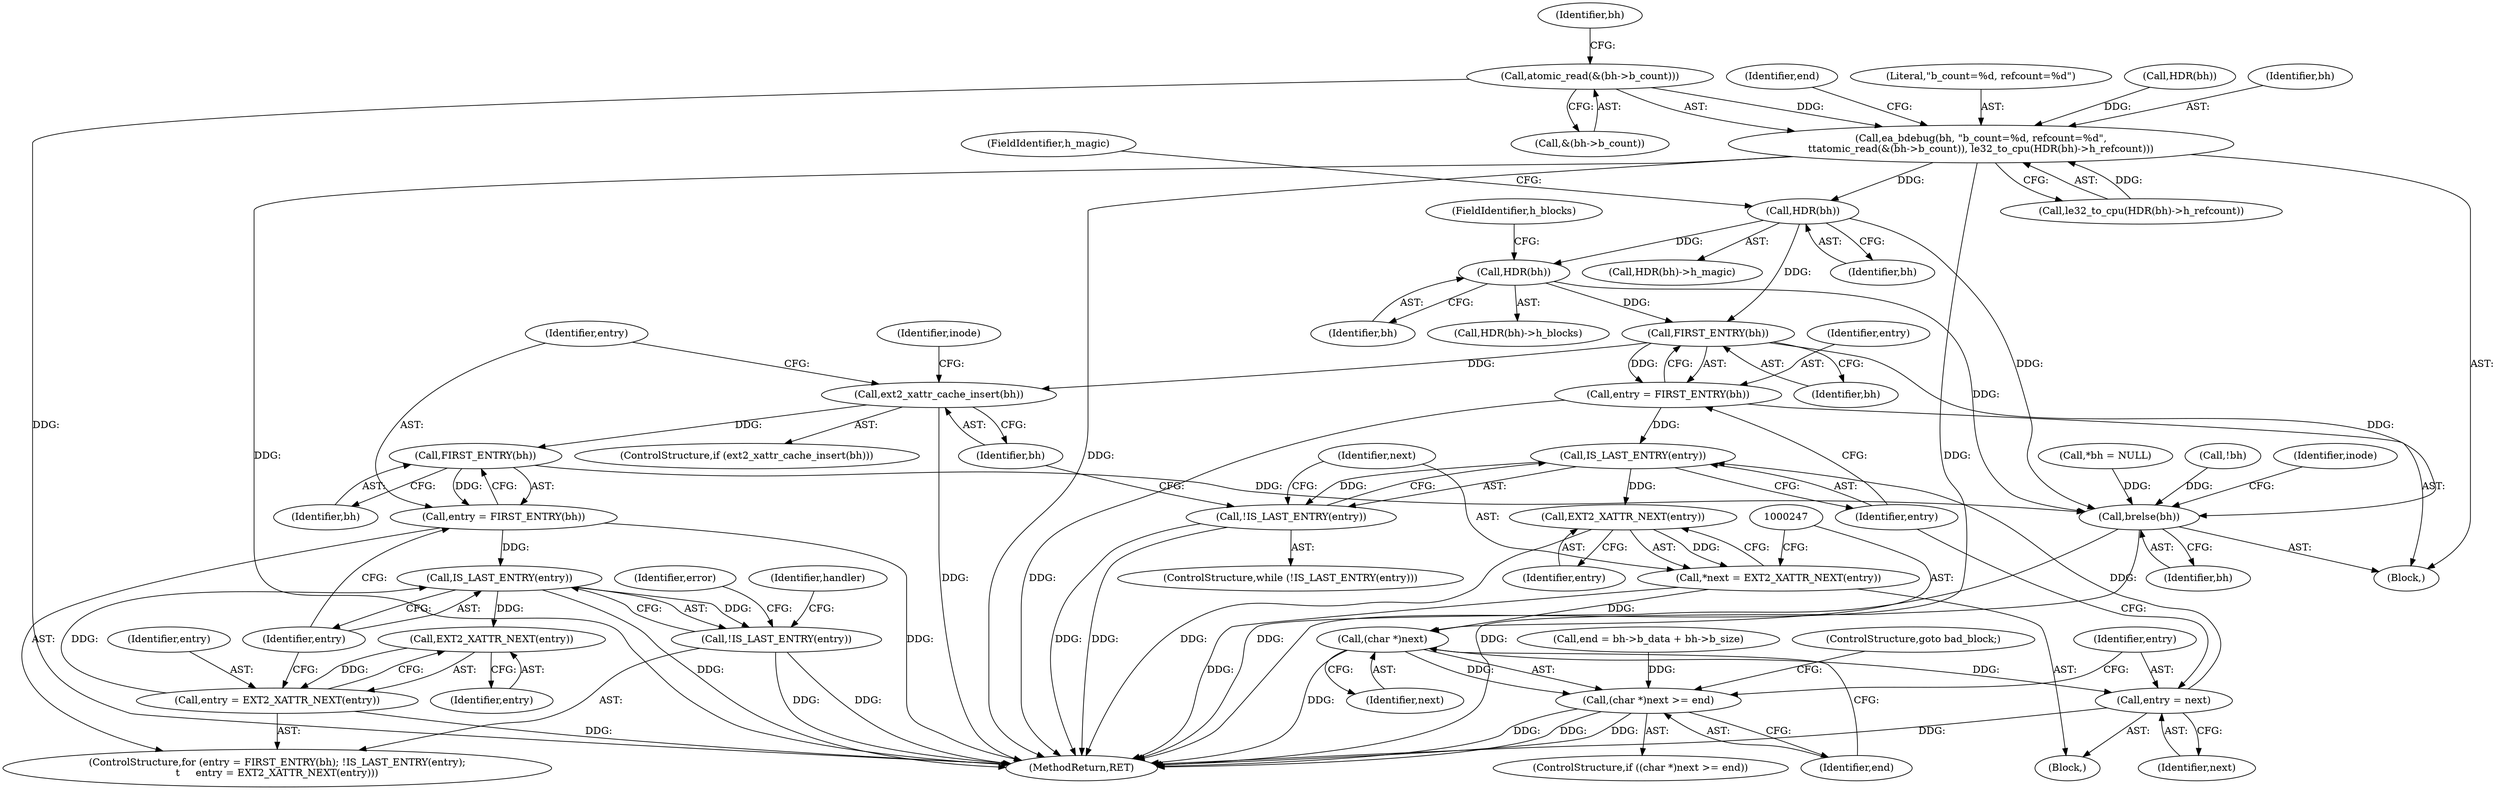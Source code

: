 digraph "0_linux_be0726d33cb8f411945884664924bed3cb8c70ee_8@API" {
"1000175" [label="(Call,atomic_read(&(bh->b_count)))"];
"1000172" [label="(Call,ea_bdebug(bh, \"b_count=%d, refcount=%d\",\n\t\tatomic_read(&(bh->b_count)), le32_to_cpu(HDR(bh)->h_refcount)))"];
"1000198" [label="(Call,HDR(bh))"];
"1000205" [label="(Call,HDR(bh))"];
"1000232" [label="(Call,FIRST_ENTRY(bh))"];
"1000230" [label="(Call,entry = FIRST_ENTRY(bh))"];
"1000236" [label="(Call,IS_LAST_ENTRY(entry))"];
"1000235" [label="(Call,!IS_LAST_ENTRY(entry))"];
"1000242" [label="(Call,EXT2_XATTR_NEXT(entry))"];
"1000240" [label="(Call,*next = EXT2_XATTR_NEXT(entry))"];
"1000246" [label="(Call,(char *)next)"];
"1000245" [label="(Call,(char *)next >= end)"];
"1000251" [label="(Call,entry = next)"];
"1000255" [label="(Call,ext2_xattr_cache_insert(bh))"];
"1000263" [label="(Call,FIRST_ENTRY(bh))"];
"1000261" [label="(Call,entry = FIRST_ENTRY(bh))"];
"1000266" [label="(Call,IS_LAST_ENTRY(entry))"];
"1000265" [label="(Call,!IS_LAST_ENTRY(entry))"];
"1000270" [label="(Call,EXT2_XATTR_NEXT(entry))"];
"1000268" [label="(Call,entry = EXT2_XATTR_NEXT(entry))"];
"1000356" [label="(Call,brelse(bh))"];
"1000241" [label="(Identifier,next)"];
"1000206" [label="(Identifier,bh)"];
"1000204" [label="(Call,HDR(bh)->h_blocks)"];
"1000236" [label="(Call,IS_LAST_ENTRY(entry))"];
"1000185" [label="(Call,end = bh->b_data + bh->b_size)"];
"1000230" [label="(Call,entry = FIRST_ENTRY(bh))"];
"1000233" [label="(Identifier,bh)"];
"1000107" [label="(Block,)"];
"1000172" [label="(Call,ea_bdebug(bh, \"b_count=%d, refcount=%d\",\n\t\tatomic_read(&(bh->b_count)), le32_to_cpu(HDR(bh)->h_refcount)))"];
"1000183" [label="(Identifier,bh)"];
"1000255" [label="(Call,ext2_xattr_cache_insert(bh))"];
"1000114" [label="(Call,*bh = NULL)"];
"1000231" [label="(Identifier,entry)"];
"1000232" [label="(Call,FIRST_ENTRY(bh))"];
"1000270" [label="(Call,EXT2_XATTR_NEXT(entry))"];
"1000234" [label="(ControlStructure,while (!IS_LAST_ENTRY(entry)))"];
"1000268" [label="(Call,entry = EXT2_XATTR_NEXT(entry))"];
"1000180" [label="(Call,le32_to_cpu(HDR(bh)->h_refcount))"];
"1000251" [label="(Call,entry = next)"];
"1000245" [label="(Call,(char *)next >= end)"];
"1000265" [label="(Call,!IS_LAST_ENTRY(entry))"];
"1000248" [label="(Identifier,next)"];
"1000266" [label="(Call,IS_LAST_ENTRY(entry))"];
"1000357" [label="(Identifier,bh)"];
"1000235" [label="(Call,!IS_LAST_ENTRY(entry))"];
"1000242" [label="(Call,EXT2_XATTR_NEXT(entry))"];
"1000175" [label="(Call,atomic_read(&(bh->b_count)))"];
"1000351" [label="(Identifier,error)"];
"1000198" [label="(Call,HDR(bh))"];
"1000176" [label="(Call,&(bh->b_count))"];
"1000238" [label="(Block,)"];
"1000271" [label="(Identifier,entry)"];
"1000356" [label="(Call,brelse(bh))"];
"1000263" [label="(Call,FIRST_ENTRY(bh))"];
"1000199" [label="(Identifier,bh)"];
"1000260" [label="(ControlStructure,for (entry = FIRST_ENTRY(bh); !IS_LAST_ENTRY(entry);\n\t     entry = EXT2_XATTR_NEXT(entry)))"];
"1000205" [label="(Call,HDR(bh))"];
"1000200" [label="(FieldIdentifier,h_magic)"];
"1000261" [label="(Call,entry = FIRST_ENTRY(bh))"];
"1000174" [label="(Literal,\"b_count=%d, refcount=%d\")"];
"1000253" [label="(Identifier,next)"];
"1000269" [label="(Identifier,entry)"];
"1000169" [label="(Call,!bh)"];
"1000197" [label="(Call,HDR(bh)->h_magic)"];
"1000249" [label="(Identifier,end)"];
"1000237" [label="(Identifier,entry)"];
"1000262" [label="(Identifier,entry)"];
"1000264" [label="(Identifier,bh)"];
"1000256" [label="(Identifier,bh)"];
"1000244" [label="(ControlStructure,if ((char *)next >= end))"];
"1000267" [label="(Identifier,entry)"];
"1000275" [label="(Identifier,handler)"];
"1000362" [label="(Identifier,inode)"];
"1000252" [label="(Identifier,entry)"];
"1000182" [label="(Call,HDR(bh))"];
"1000250" [label="(ControlStructure,goto bad_block;)"];
"1000246" [label="(Call,(char *)next)"];
"1000243" [label="(Identifier,entry)"];
"1000366" [label="(MethodReturn,RET)"];
"1000254" [label="(ControlStructure,if (ext2_xattr_cache_insert(bh)))"];
"1000240" [label="(Call,*next = EXT2_XATTR_NEXT(entry))"];
"1000173" [label="(Identifier,bh)"];
"1000186" [label="(Identifier,end)"];
"1000207" [label="(FieldIdentifier,h_blocks)"];
"1000258" [label="(Identifier,inode)"];
"1000175" -> "1000172"  [label="AST: "];
"1000175" -> "1000176"  [label="CFG: "];
"1000176" -> "1000175"  [label="AST: "];
"1000183" -> "1000175"  [label="CFG: "];
"1000175" -> "1000366"  [label="DDG: "];
"1000175" -> "1000172"  [label="DDG: "];
"1000172" -> "1000107"  [label="AST: "];
"1000172" -> "1000180"  [label="CFG: "];
"1000173" -> "1000172"  [label="AST: "];
"1000174" -> "1000172"  [label="AST: "];
"1000180" -> "1000172"  [label="AST: "];
"1000186" -> "1000172"  [label="CFG: "];
"1000172" -> "1000366"  [label="DDG: "];
"1000172" -> "1000366"  [label="DDG: "];
"1000172" -> "1000366"  [label="DDG: "];
"1000182" -> "1000172"  [label="DDG: "];
"1000180" -> "1000172"  [label="DDG: "];
"1000172" -> "1000198"  [label="DDG: "];
"1000198" -> "1000197"  [label="AST: "];
"1000198" -> "1000199"  [label="CFG: "];
"1000199" -> "1000198"  [label="AST: "];
"1000200" -> "1000198"  [label="CFG: "];
"1000198" -> "1000205"  [label="DDG: "];
"1000198" -> "1000232"  [label="DDG: "];
"1000198" -> "1000356"  [label="DDG: "];
"1000205" -> "1000204"  [label="AST: "];
"1000205" -> "1000206"  [label="CFG: "];
"1000206" -> "1000205"  [label="AST: "];
"1000207" -> "1000205"  [label="CFG: "];
"1000205" -> "1000232"  [label="DDG: "];
"1000205" -> "1000356"  [label="DDG: "];
"1000232" -> "1000230"  [label="AST: "];
"1000232" -> "1000233"  [label="CFG: "];
"1000233" -> "1000232"  [label="AST: "];
"1000230" -> "1000232"  [label="CFG: "];
"1000232" -> "1000230"  [label="DDG: "];
"1000232" -> "1000255"  [label="DDG: "];
"1000232" -> "1000356"  [label="DDG: "];
"1000230" -> "1000107"  [label="AST: "];
"1000231" -> "1000230"  [label="AST: "];
"1000237" -> "1000230"  [label="CFG: "];
"1000230" -> "1000366"  [label="DDG: "];
"1000230" -> "1000236"  [label="DDG: "];
"1000236" -> "1000235"  [label="AST: "];
"1000236" -> "1000237"  [label="CFG: "];
"1000237" -> "1000236"  [label="AST: "];
"1000235" -> "1000236"  [label="CFG: "];
"1000236" -> "1000235"  [label="DDG: "];
"1000251" -> "1000236"  [label="DDG: "];
"1000236" -> "1000242"  [label="DDG: "];
"1000235" -> "1000234"  [label="AST: "];
"1000241" -> "1000235"  [label="CFG: "];
"1000256" -> "1000235"  [label="CFG: "];
"1000235" -> "1000366"  [label="DDG: "];
"1000235" -> "1000366"  [label="DDG: "];
"1000242" -> "1000240"  [label="AST: "];
"1000242" -> "1000243"  [label="CFG: "];
"1000243" -> "1000242"  [label="AST: "];
"1000240" -> "1000242"  [label="CFG: "];
"1000242" -> "1000366"  [label="DDG: "];
"1000242" -> "1000240"  [label="DDG: "];
"1000240" -> "1000238"  [label="AST: "];
"1000241" -> "1000240"  [label="AST: "];
"1000247" -> "1000240"  [label="CFG: "];
"1000240" -> "1000366"  [label="DDG: "];
"1000240" -> "1000246"  [label="DDG: "];
"1000246" -> "1000245"  [label="AST: "];
"1000246" -> "1000248"  [label="CFG: "];
"1000247" -> "1000246"  [label="AST: "];
"1000248" -> "1000246"  [label="AST: "];
"1000249" -> "1000246"  [label="CFG: "];
"1000246" -> "1000366"  [label="DDG: "];
"1000246" -> "1000245"  [label="DDG: "];
"1000246" -> "1000251"  [label="DDG: "];
"1000245" -> "1000244"  [label="AST: "];
"1000245" -> "1000249"  [label="CFG: "];
"1000249" -> "1000245"  [label="AST: "];
"1000250" -> "1000245"  [label="CFG: "];
"1000252" -> "1000245"  [label="CFG: "];
"1000245" -> "1000366"  [label="DDG: "];
"1000245" -> "1000366"  [label="DDG: "];
"1000245" -> "1000366"  [label="DDG: "];
"1000185" -> "1000245"  [label="DDG: "];
"1000251" -> "1000238"  [label="AST: "];
"1000251" -> "1000253"  [label="CFG: "];
"1000252" -> "1000251"  [label="AST: "];
"1000253" -> "1000251"  [label="AST: "];
"1000237" -> "1000251"  [label="CFG: "];
"1000251" -> "1000366"  [label="DDG: "];
"1000255" -> "1000254"  [label="AST: "];
"1000255" -> "1000256"  [label="CFG: "];
"1000256" -> "1000255"  [label="AST: "];
"1000258" -> "1000255"  [label="CFG: "];
"1000262" -> "1000255"  [label="CFG: "];
"1000255" -> "1000366"  [label="DDG: "];
"1000255" -> "1000263"  [label="DDG: "];
"1000263" -> "1000261"  [label="AST: "];
"1000263" -> "1000264"  [label="CFG: "];
"1000264" -> "1000263"  [label="AST: "];
"1000261" -> "1000263"  [label="CFG: "];
"1000263" -> "1000261"  [label="DDG: "];
"1000263" -> "1000356"  [label="DDG: "];
"1000261" -> "1000260"  [label="AST: "];
"1000262" -> "1000261"  [label="AST: "];
"1000267" -> "1000261"  [label="CFG: "];
"1000261" -> "1000366"  [label="DDG: "];
"1000261" -> "1000266"  [label="DDG: "];
"1000266" -> "1000265"  [label="AST: "];
"1000266" -> "1000267"  [label="CFG: "];
"1000267" -> "1000266"  [label="AST: "];
"1000265" -> "1000266"  [label="CFG: "];
"1000266" -> "1000366"  [label="DDG: "];
"1000266" -> "1000265"  [label="DDG: "];
"1000268" -> "1000266"  [label="DDG: "];
"1000266" -> "1000270"  [label="DDG: "];
"1000265" -> "1000260"  [label="AST: "];
"1000275" -> "1000265"  [label="CFG: "];
"1000351" -> "1000265"  [label="CFG: "];
"1000265" -> "1000366"  [label="DDG: "];
"1000265" -> "1000366"  [label="DDG: "];
"1000270" -> "1000268"  [label="AST: "];
"1000270" -> "1000271"  [label="CFG: "];
"1000271" -> "1000270"  [label="AST: "];
"1000268" -> "1000270"  [label="CFG: "];
"1000270" -> "1000268"  [label="DDG: "];
"1000268" -> "1000260"  [label="AST: "];
"1000269" -> "1000268"  [label="AST: "];
"1000267" -> "1000268"  [label="CFG: "];
"1000268" -> "1000366"  [label="DDG: "];
"1000356" -> "1000107"  [label="AST: "];
"1000356" -> "1000357"  [label="CFG: "];
"1000357" -> "1000356"  [label="AST: "];
"1000362" -> "1000356"  [label="CFG: "];
"1000356" -> "1000366"  [label="DDG: "];
"1000356" -> "1000366"  [label="DDG: "];
"1000169" -> "1000356"  [label="DDG: "];
"1000114" -> "1000356"  [label="DDG: "];
}
